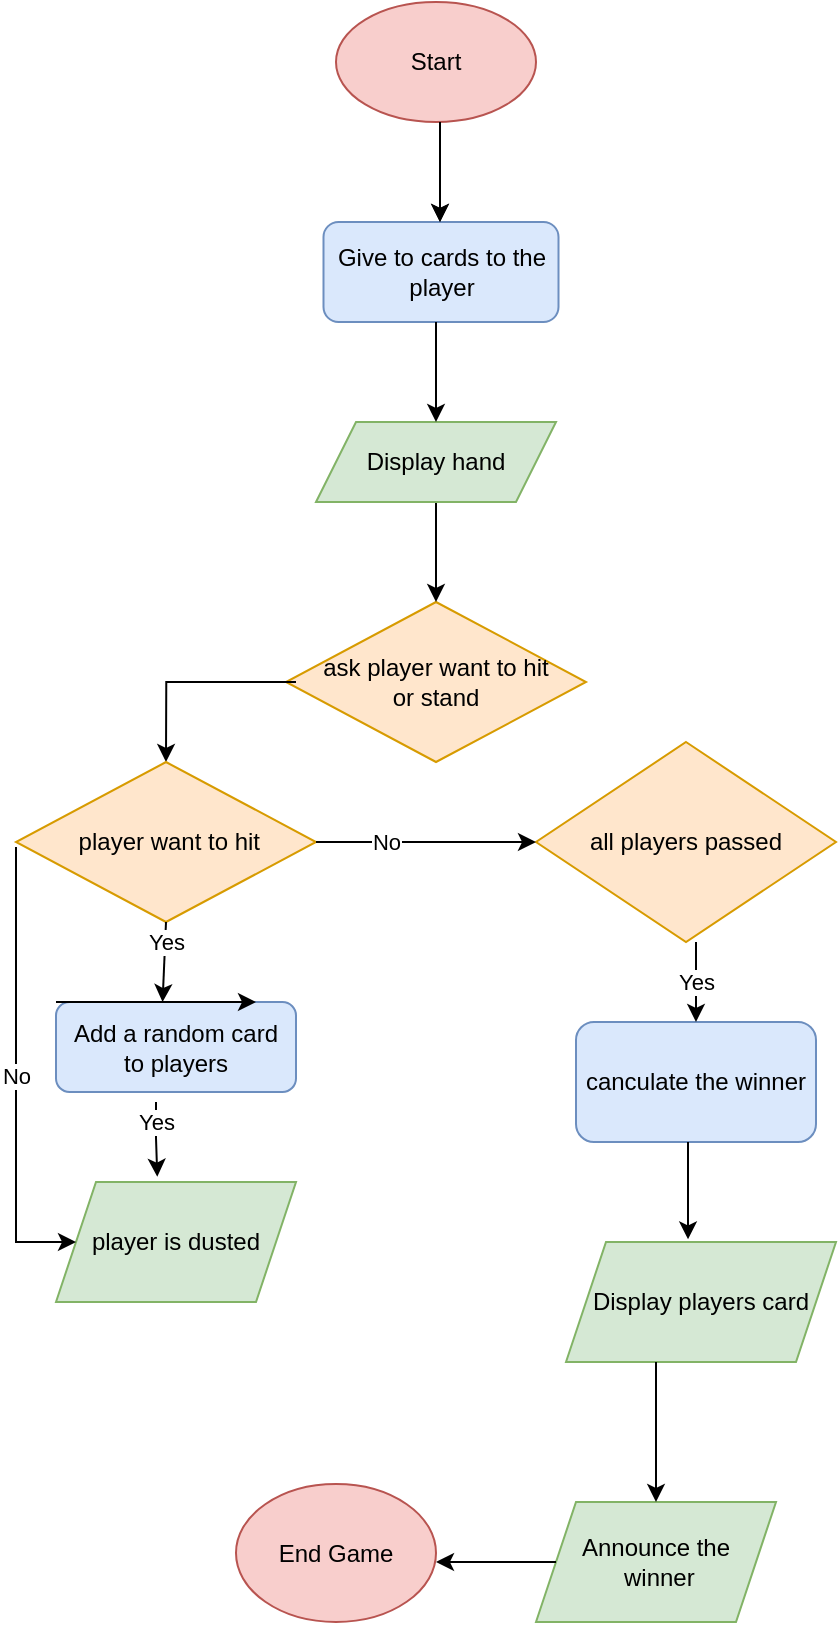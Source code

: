 <mxfile version="20.4.0" type="device"><diagram id="ffvfHpW_W19dejB2tqWc" name="Page-1"><mxGraphModel dx="862" dy="2806" grid="1" gridSize="10" guides="1" tooltips="1" connect="1" arrows="1" fold="1" page="1" pageScale="1" pageWidth="827" pageHeight="1169" math="0" shadow="0"><root><mxCell id="0"/><mxCell id="1" parent="0"/><mxCell id="khVgoGdQ0Odwu2lJkae6-1" value="Start" style="ellipse;whiteSpace=wrap;html=1;fillColor=#f8cecc;strokeColor=#b85450;" vertex="1" parent="1"><mxGeometry x="330" y="-1190" width="100" height="60" as="geometry"/></mxCell><mxCell id="khVgoGdQ0Odwu2lJkae6-4" value="Give to cards to the player" style="rounded=1;whiteSpace=wrap;html=1;fillColor=#dae8fc;strokeColor=#6c8ebf;" vertex="1" parent="1"><mxGeometry x="323.75" y="-1080" width="117.5" height="50" as="geometry"/></mxCell><mxCell id="khVgoGdQ0Odwu2lJkae6-6" value="ask player want to hit &lt;br&gt;or stand" style="rhombus;whiteSpace=wrap;html=1;fillColor=#ffe6cc;strokeColor=#d79b00;" vertex="1" parent="1"><mxGeometry x="305" y="-890" width="150" height="80" as="geometry"/></mxCell><mxCell id="khVgoGdQ0Odwu2lJkae6-8" value="End Game" style="ellipse;whiteSpace=wrap;html=1;fillColor=#f8cecc;strokeColor=#b85450;" vertex="1" parent="1"><mxGeometry x="280" y="-449" width="100" height="69" as="geometry"/></mxCell><mxCell id="khVgoGdQ0Odwu2lJkae6-93" value="" style="edgeStyle=orthogonalEdgeStyle;rounded=0;orthogonalLoop=1;jettySize=auto;html=1;" edge="1" parent="1" source="khVgoGdQ0Odwu2lJkae6-9" target="khVgoGdQ0Odwu2lJkae6-6"><mxGeometry relative="1" as="geometry"><Array as="points"><mxPoint x="380" y="-890"/><mxPoint x="380" y="-890"/></Array></mxGeometry></mxCell><mxCell id="khVgoGdQ0Odwu2lJkae6-9" value="Display hand" style="shape=parallelogram;perimeter=parallelogramPerimeter;whiteSpace=wrap;html=1;fixedSize=1;fillColor=#d5e8d4;strokeColor=#82b366;" vertex="1" parent="1"><mxGeometry x="320" y="-980" width="120" height="40" as="geometry"/></mxCell><mxCell id="khVgoGdQ0Odwu2lJkae6-10" value="" style="endArrow=classic;html=1;rounded=0;entryX=0.5;entryY=0;entryDx=0;entryDy=0;" edge="1" parent="1" target="khVgoGdQ0Odwu2lJkae6-58"><mxGeometry relative="1" as="geometry"><mxPoint x="310" y="-850" as="sourcePoint"/><mxPoint x="245.14" y="-820" as="targetPoint"/><Array as="points"><mxPoint x="245.14" y="-850"/></Array></mxGeometry></mxCell><mxCell id="khVgoGdQ0Odwu2lJkae6-17" value="Display players card" style="shape=parallelogram;perimeter=parallelogramPerimeter;whiteSpace=wrap;html=1;fixedSize=1;fillColor=#d5e8d4;strokeColor=#82b366;" vertex="1" parent="1"><mxGeometry x="445" y="-570" width="135" height="60" as="geometry"/></mxCell><mxCell id="khVgoGdQ0Odwu2lJkae6-43" value="" style="endArrow=classic;html=1;rounded=0;" edge="1" parent="1"><mxGeometry width="50" height="50" relative="1" as="geometry"><mxPoint x="382" y="-1130" as="sourcePoint"/><mxPoint x="382" y="-1080" as="targetPoint"/></mxGeometry></mxCell><mxCell id="khVgoGdQ0Odwu2lJkae6-44" value="" style="endArrow=classic;html=1;rounded=0;" edge="1" parent="1"><mxGeometry width="50" height="50" relative="1" as="geometry"><mxPoint x="382" y="-1130" as="sourcePoint"/><mxPoint x="382" y="-1080" as="targetPoint"/></mxGeometry></mxCell><mxCell id="khVgoGdQ0Odwu2lJkae6-47" value="" style="endArrow=classic;html=1;rounded=0;entryX=0.5;entryY=0;entryDx=0;entryDy=0;" edge="1" parent="1" target="khVgoGdQ0Odwu2lJkae6-9"><mxGeometry width="50" height="50" relative="1" as="geometry"><mxPoint x="380" y="-1030" as="sourcePoint"/><mxPoint x="430" y="-1060" as="targetPoint"/></mxGeometry></mxCell><mxCell id="khVgoGdQ0Odwu2lJkae6-58" value="&amp;nbsp;player want to hit" style="rhombus;whiteSpace=wrap;html=1;fillColor=#ffe6cc;strokeColor=#d79b00;" vertex="1" parent="1"><mxGeometry x="170" y="-810" width="150" height="80" as="geometry"/></mxCell><mxCell id="khVgoGdQ0Odwu2lJkae6-90" value="" style="edgeStyle=orthogonalEdgeStyle;rounded=0;orthogonalLoop=1;jettySize=auto;html=1;entryX=0.422;entryY=-0.044;entryDx=0;entryDy=0;entryPerimeter=0;" edge="1" parent="1" target="khVgoGdQ0Odwu2lJkae6-87"><mxGeometry relative="1" as="geometry"><mxPoint x="240" y="-640" as="sourcePoint"/><mxPoint x="244.14" y="-600" as="targetPoint"/><Array as="points"><mxPoint x="240" y="-622"/></Array></mxGeometry></mxCell><mxCell id="khVgoGdQ0Odwu2lJkae6-2" value="Add a random card&lt;br&gt;to players" style="rounded=1;whiteSpace=wrap;html=1;fillColor=#dae8fc;strokeColor=#6c8ebf;" vertex="1" parent="1"><mxGeometry x="190" y="-690" width="120" height="45" as="geometry"/></mxCell><mxCell id="khVgoGdQ0Odwu2lJkae6-61" value="all players passed" style="rhombus;whiteSpace=wrap;html=1;fillColor=#ffe6cc;strokeColor=#d79b00;" vertex="1" parent="1"><mxGeometry x="430" y="-820" width="150" height="100" as="geometry"/></mxCell><mxCell id="khVgoGdQ0Odwu2lJkae6-62" value="canculate the winner" style="rounded=1;whiteSpace=wrap;html=1;fillColor=#dae8fc;strokeColor=#6c8ebf;" vertex="1" parent="1"><mxGeometry x="450" y="-680" width="120" height="60" as="geometry"/></mxCell><mxCell id="khVgoGdQ0Odwu2lJkae6-70" value="Announce the&lt;br&gt;&amp;nbsp;winner" style="shape=parallelogram;perimeter=parallelogramPerimeter;whiteSpace=wrap;html=1;fixedSize=1;fillColor=#d5e8d4;strokeColor=#82b366;" vertex="1" parent="1"><mxGeometry x="430" y="-440" width="120" height="60" as="geometry"/></mxCell><mxCell id="khVgoGdQ0Odwu2lJkae6-71" value="" style="endArrow=classic;html=1;rounded=0;exitX=1;exitY=0.5;exitDx=0;exitDy=0;entryX=0;entryY=0.5;entryDx=0;entryDy=0;" edge="1" parent="1" source="khVgoGdQ0Odwu2lJkae6-58" target="khVgoGdQ0Odwu2lJkae6-61"><mxGeometry width="50" height="50" relative="1" as="geometry"><mxPoint x="380" y="-660" as="sourcePoint"/><mxPoint x="430" y="-710" as="targetPoint"/></mxGeometry></mxCell><mxCell id="khVgoGdQ0Odwu2lJkae6-72" value="" style="endArrow=classic;html=1;rounded=0;" edge="1" parent="1"><mxGeometry width="50" height="50" relative="1" as="geometry"><mxPoint x="510" y="-720" as="sourcePoint"/><mxPoint x="510" y="-680" as="targetPoint"/><Array as="points"><mxPoint x="510" y="-710"/></Array></mxGeometry></mxCell><mxCell id="khVgoGdQ0Odwu2lJkae6-74" value="" style="endArrow=classic;html=1;rounded=0;entryX=0.452;entryY=-0.022;entryDx=0;entryDy=0;entryPerimeter=0;" edge="1" parent="1" target="khVgoGdQ0Odwu2lJkae6-17"><mxGeometry width="50" height="50" relative="1" as="geometry"><mxPoint x="506" y="-620" as="sourcePoint"/><mxPoint x="430" y="-570" as="targetPoint"/><Array as="points"/></mxGeometry></mxCell><mxCell id="khVgoGdQ0Odwu2lJkae6-75" value="" style="endArrow=classic;html=1;rounded=0;entryX=0.5;entryY=0;entryDx=0;entryDy=0;" edge="1" parent="1" target="khVgoGdQ0Odwu2lJkae6-70"><mxGeometry relative="1" as="geometry"><mxPoint x="490" y="-490" as="sourcePoint"/><mxPoint x="450" y="-680" as="targetPoint"/><Array as="points"><mxPoint x="490" y="-510"/><mxPoint x="490" y="-490"/></Array></mxGeometry></mxCell><mxCell id="khVgoGdQ0Odwu2lJkae6-78" value="" style="endArrow=classic;html=1;rounded=0;exitX=0;exitY=0.5;exitDx=0;exitDy=0;" edge="1" parent="1" source="khVgoGdQ0Odwu2lJkae6-70"><mxGeometry width="50" height="50" relative="1" as="geometry"><mxPoint x="400" y="-399" as="sourcePoint"/><mxPoint x="380" y="-410" as="targetPoint"/></mxGeometry></mxCell><mxCell id="khVgoGdQ0Odwu2lJkae6-82" value="" style="endArrow=classic;html=1;rounded=0;exitX=0.5;exitY=1;exitDx=0;exitDy=0;entryX=0.444;entryY=0;entryDx=0;entryDy=0;entryPerimeter=0;" edge="1" parent="1" source="khVgoGdQ0Odwu2lJkae6-58" target="khVgoGdQ0Odwu2lJkae6-2"><mxGeometry relative="1" as="geometry"><mxPoint x="190" y="-700" as="sourcePoint"/><mxPoint x="290" y="-700" as="targetPoint"/></mxGeometry></mxCell><mxCell id="khVgoGdQ0Odwu2lJkae6-83" value="Yes" style="edgeLabel;resizable=0;html=1;align=center;verticalAlign=middle;" connectable="0" vertex="1" parent="khVgoGdQ0Odwu2lJkae6-82"><mxGeometry relative="1" as="geometry"><mxPoint x="1" y="-10" as="offset"/></mxGeometry></mxCell><mxCell id="khVgoGdQ0Odwu2lJkae6-84" value="Yes" style="edgeLabel;resizable=0;html=1;align=center;verticalAlign=middle;" connectable="0" vertex="1" parent="1"><mxGeometry x="510.001" y="-699.998" as="geometry"/></mxCell><mxCell id="khVgoGdQ0Odwu2lJkae6-85" value="No" style="edgeLabel;resizable=0;html=1;align=center;verticalAlign=middle;" connectable="0" vertex="1" parent="1"><mxGeometry x="245.141" y="-720.018" as="geometry"><mxPoint x="110" y="-50" as="offset"/></mxGeometry></mxCell><mxCell id="khVgoGdQ0Odwu2lJkae6-87" value="player is dusted" style="shape=parallelogram;perimeter=parallelogramPerimeter;whiteSpace=wrap;html=1;fixedSize=1;fillColor=#d5e8d4;strokeColor=#82b366;" vertex="1" parent="1"><mxGeometry x="190" y="-600" width="120" height="60" as="geometry"/></mxCell><mxCell id="khVgoGdQ0Odwu2lJkae6-88" value="" style="endArrow=classic;html=1;rounded=0;" edge="1" parent="1"><mxGeometry relative="1" as="geometry"><mxPoint x="190" y="-690" as="sourcePoint"/><mxPoint x="290" y="-690" as="targetPoint"/></mxGeometry></mxCell><mxCell id="khVgoGdQ0Odwu2lJkae6-89" value="Yes" style="edgeLabel;resizable=0;html=1;align=center;verticalAlign=middle;" connectable="0" vertex="1" parent="khVgoGdQ0Odwu2lJkae6-88"><mxGeometry relative="1" as="geometry"><mxPoint y="60" as="offset"/></mxGeometry></mxCell><mxCell id="khVgoGdQ0Odwu2lJkae6-94" value="" style="endArrow=classic;html=1;rounded=0;entryX=0;entryY=0.5;entryDx=0;entryDy=0;" edge="1" parent="1" target="khVgoGdQ0Odwu2lJkae6-87"><mxGeometry relative="1" as="geometry"><mxPoint x="170" y="-767.5" as="sourcePoint"/><mxPoint x="230" y="-580" as="targetPoint"/><Array as="points"><mxPoint x="170" y="-570"/></Array></mxGeometry></mxCell><mxCell id="khVgoGdQ0Odwu2lJkae6-95" value="No" style="edgeLabel;resizable=0;html=1;align=center;verticalAlign=middle;" connectable="0" vertex="1" parent="khVgoGdQ0Odwu2lJkae6-94"><mxGeometry relative="1" as="geometry"/></mxCell></root></mxGraphModel></diagram></mxfile>